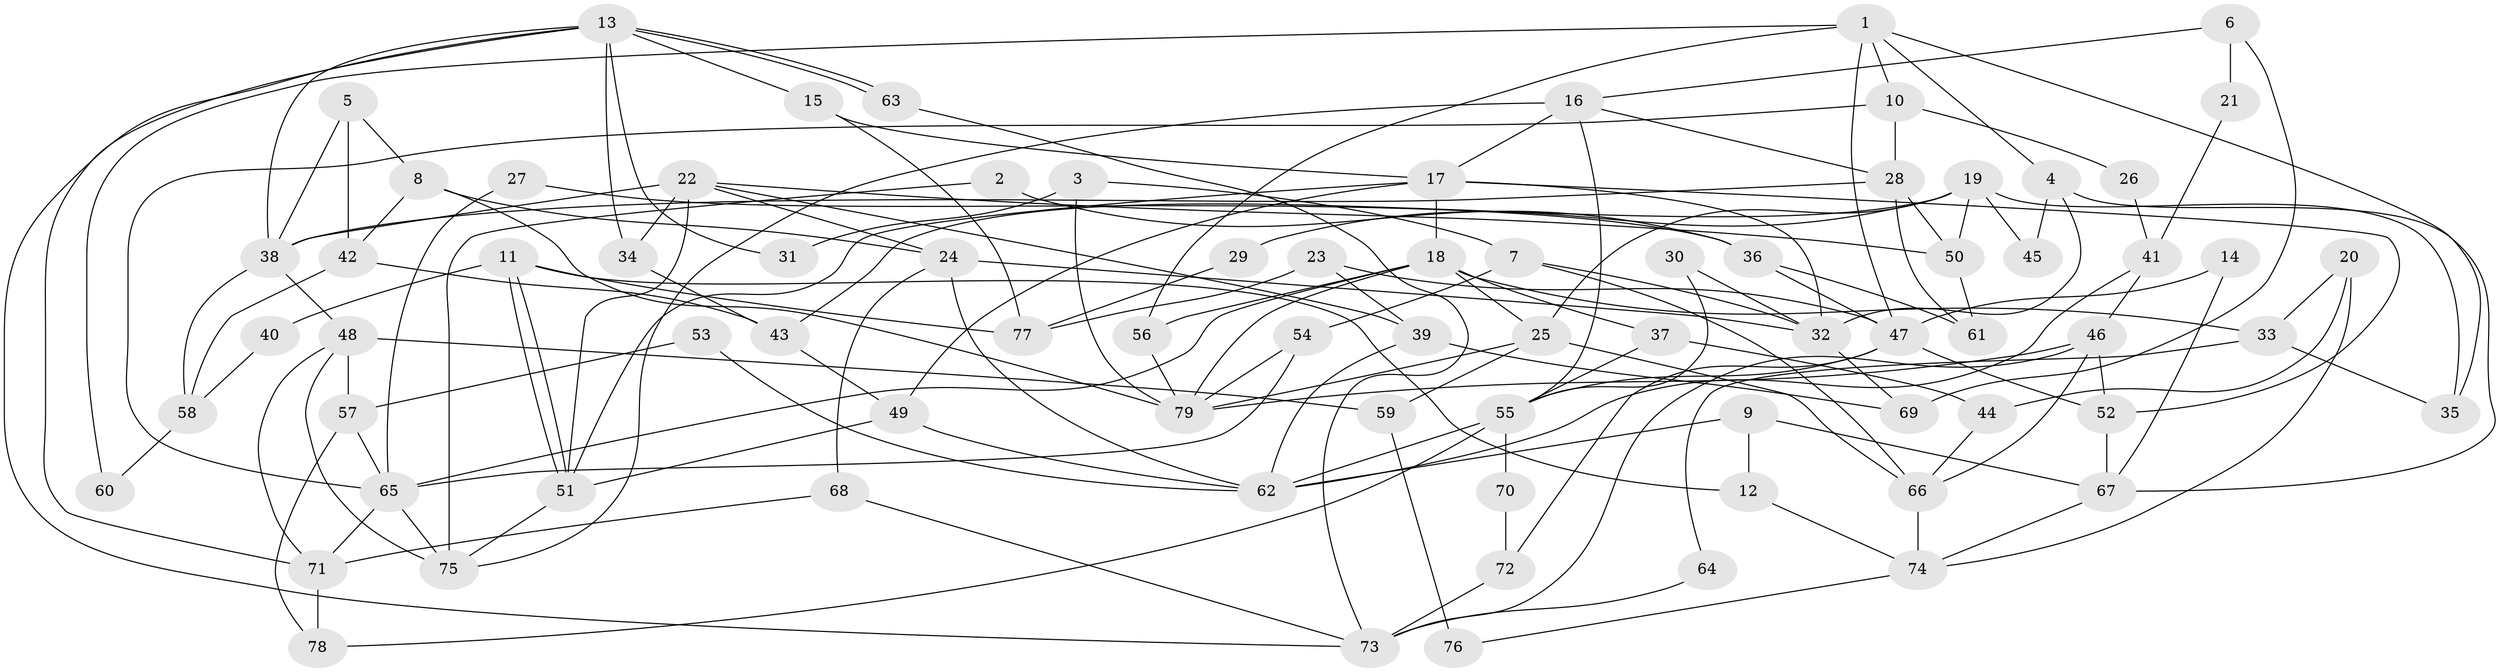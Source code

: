 // Generated by graph-tools (version 1.1) at 2025/02/03/09/25 03:02:05]
// undirected, 79 vertices, 158 edges
graph export_dot {
graph [start="1"]
  node [color=gray90,style=filled];
  1;
  2;
  3;
  4;
  5;
  6;
  7;
  8;
  9;
  10;
  11;
  12;
  13;
  14;
  15;
  16;
  17;
  18;
  19;
  20;
  21;
  22;
  23;
  24;
  25;
  26;
  27;
  28;
  29;
  30;
  31;
  32;
  33;
  34;
  35;
  36;
  37;
  38;
  39;
  40;
  41;
  42;
  43;
  44;
  45;
  46;
  47;
  48;
  49;
  50;
  51;
  52;
  53;
  54;
  55;
  56;
  57;
  58;
  59;
  60;
  61;
  62;
  63;
  64;
  65;
  66;
  67;
  68;
  69;
  70;
  71;
  72;
  73;
  74;
  75;
  76;
  77;
  78;
  79;
  1 -- 47;
  1 -- 56;
  1 -- 4;
  1 -- 10;
  1 -- 35;
  1 -- 60;
  2 -- 75;
  2 -- 36;
  3 -- 7;
  3 -- 79;
  3 -- 31;
  4 -- 67;
  4 -- 32;
  4 -- 45;
  5 -- 42;
  5 -- 38;
  5 -- 8;
  6 -- 16;
  6 -- 69;
  6 -- 21;
  7 -- 32;
  7 -- 66;
  7 -- 54;
  8 -- 24;
  8 -- 42;
  8 -- 79;
  9 -- 62;
  9 -- 67;
  9 -- 12;
  10 -- 65;
  10 -- 26;
  10 -- 28;
  11 -- 12;
  11 -- 51;
  11 -- 51;
  11 -- 40;
  11 -- 77;
  12 -- 74;
  13 -- 63;
  13 -- 63;
  13 -- 71;
  13 -- 15;
  13 -- 31;
  13 -- 34;
  13 -- 38;
  13 -- 73;
  14 -- 67;
  14 -- 47;
  15 -- 17;
  15 -- 77;
  16 -- 28;
  16 -- 75;
  16 -- 17;
  16 -- 55;
  17 -- 18;
  17 -- 32;
  17 -- 49;
  17 -- 51;
  17 -- 52;
  18 -- 25;
  18 -- 65;
  18 -- 33;
  18 -- 37;
  18 -- 56;
  18 -- 79;
  19 -- 50;
  19 -- 43;
  19 -- 25;
  19 -- 29;
  19 -- 35;
  19 -- 45;
  20 -- 33;
  20 -- 44;
  20 -- 74;
  21 -- 41;
  22 -- 51;
  22 -- 24;
  22 -- 34;
  22 -- 38;
  22 -- 39;
  22 -- 50;
  23 -- 77;
  23 -- 39;
  23 -- 47;
  24 -- 62;
  24 -- 32;
  24 -- 68;
  25 -- 79;
  25 -- 59;
  25 -- 66;
  26 -- 41;
  27 -- 36;
  27 -- 65;
  28 -- 38;
  28 -- 50;
  28 -- 61;
  29 -- 77;
  30 -- 55;
  30 -- 32;
  32 -- 69;
  33 -- 35;
  33 -- 64;
  34 -- 43;
  36 -- 61;
  36 -- 47;
  37 -- 55;
  37 -- 44;
  38 -- 48;
  38 -- 58;
  39 -- 62;
  39 -- 69;
  40 -- 58;
  41 -- 62;
  41 -- 46;
  42 -- 43;
  42 -- 58;
  43 -- 49;
  44 -- 66;
  46 -- 52;
  46 -- 79;
  46 -- 66;
  46 -- 73;
  47 -- 55;
  47 -- 52;
  47 -- 72;
  48 -- 75;
  48 -- 57;
  48 -- 59;
  48 -- 71;
  49 -- 51;
  49 -- 62;
  50 -- 61;
  51 -- 75;
  52 -- 67;
  53 -- 57;
  53 -- 62;
  54 -- 79;
  54 -- 65;
  55 -- 78;
  55 -- 62;
  55 -- 70;
  56 -- 79;
  57 -- 65;
  57 -- 78;
  58 -- 60;
  59 -- 76;
  63 -- 73;
  64 -- 73;
  65 -- 71;
  65 -- 75;
  66 -- 74;
  67 -- 74;
  68 -- 73;
  68 -- 71;
  70 -- 72;
  71 -- 78;
  72 -- 73;
  74 -- 76;
}
